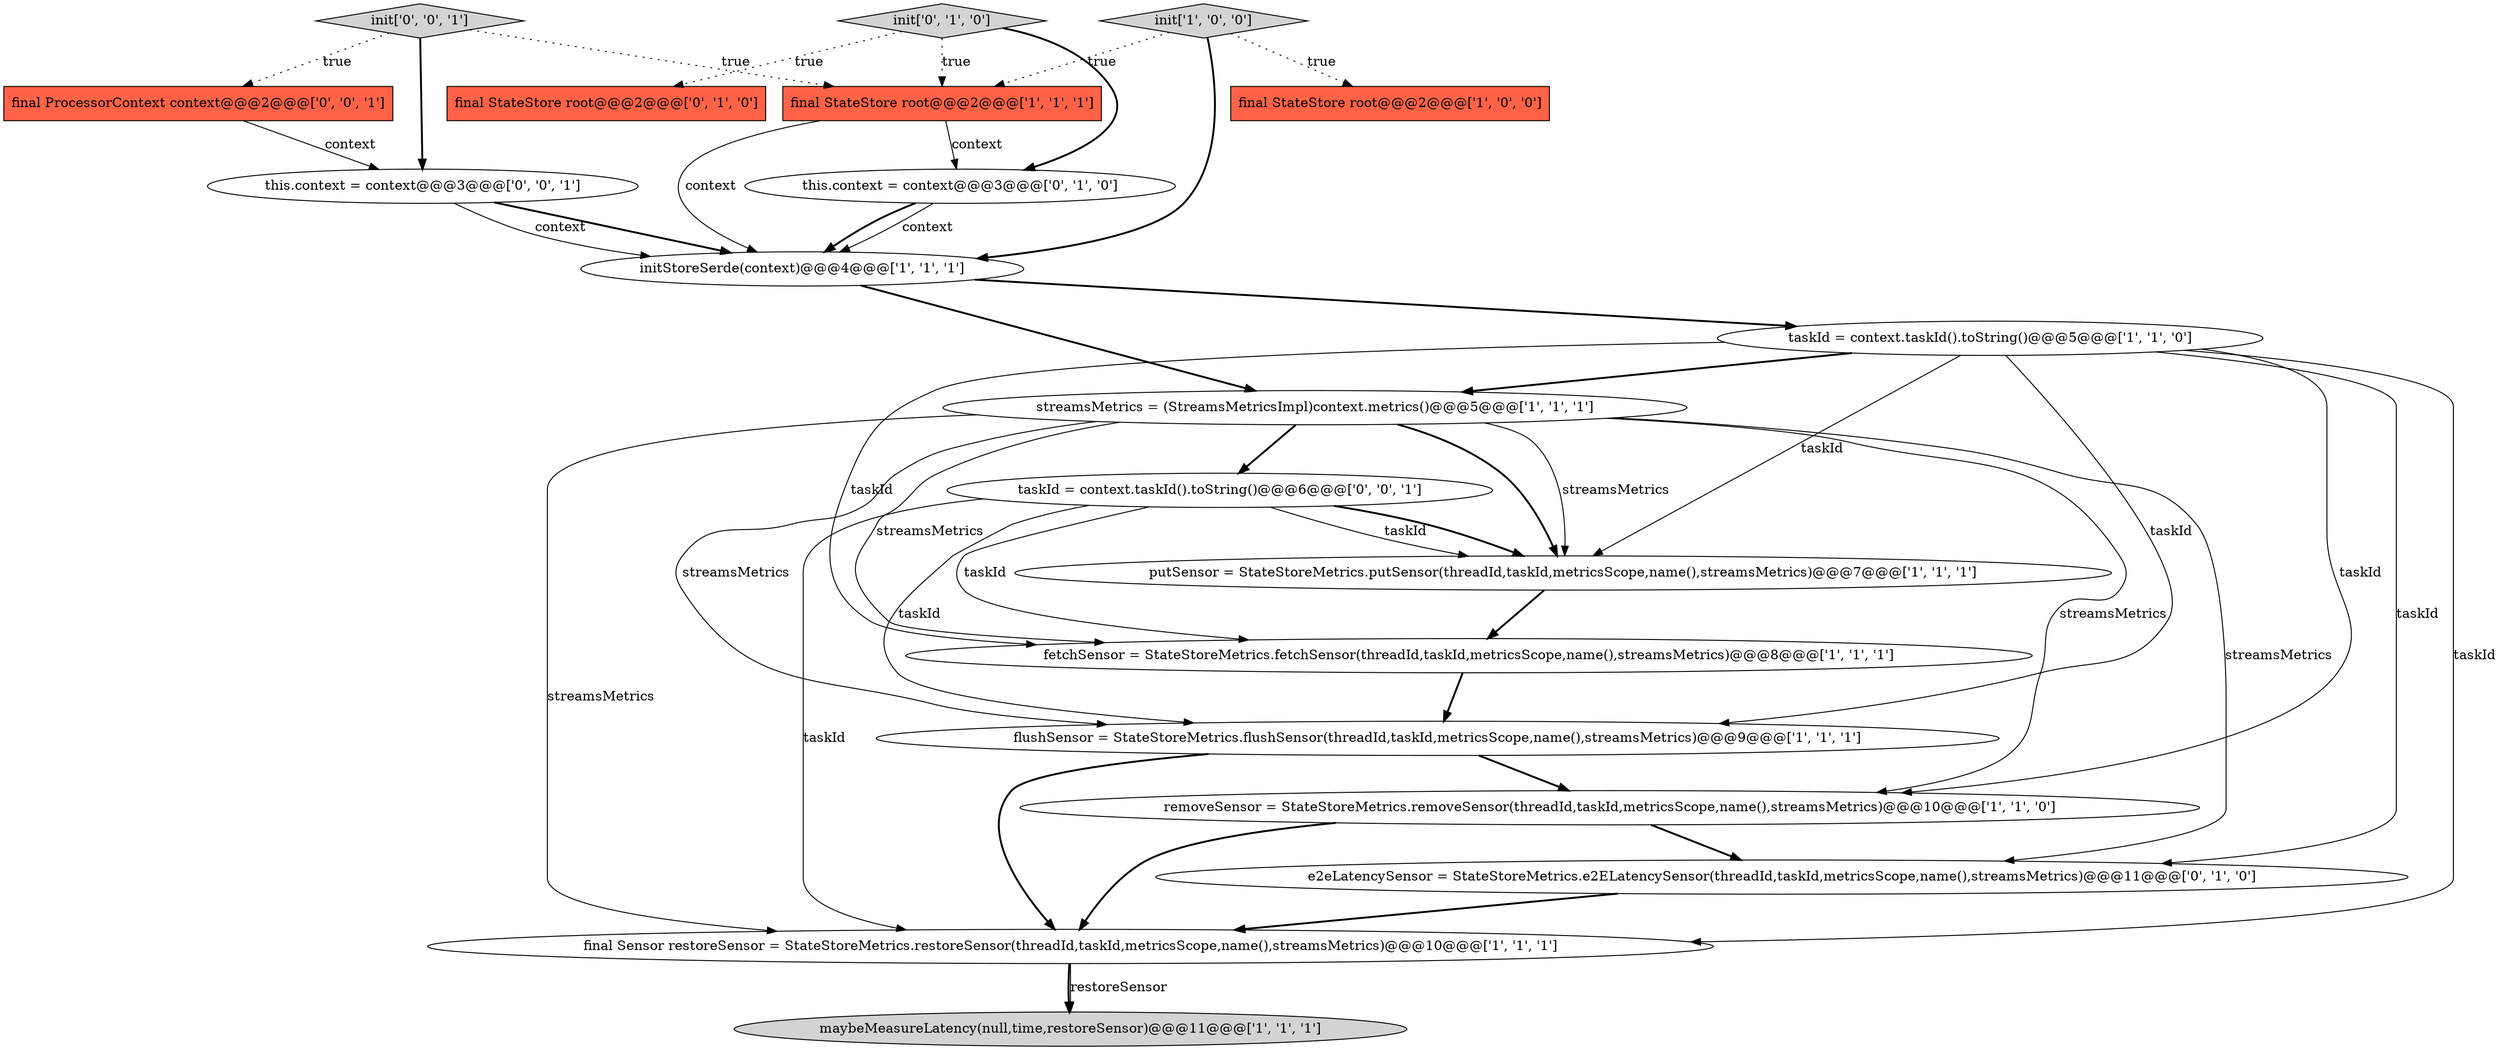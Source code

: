 digraph {
6 [style = filled, label = "fetchSensor = StateStoreMetrics.fetchSensor(threadId,taskId,metricsScope,name(),streamsMetrics)@@@8@@@['1', '1', '1']", fillcolor = white, shape = ellipse image = "AAA0AAABBB1BBB"];
0 [style = filled, label = "initStoreSerde(context)@@@4@@@['1', '1', '1']", fillcolor = white, shape = ellipse image = "AAA0AAABBB1BBB"];
3 [style = filled, label = "maybeMeasureLatency(null,time,restoreSensor)@@@11@@@['1', '1', '1']", fillcolor = lightgray, shape = ellipse image = "AAA0AAABBB1BBB"];
10 [style = filled, label = "final StateStore root@@@2@@@['1', '1', '1']", fillcolor = tomato, shape = box image = "AAA0AAABBB1BBB"];
15 [style = filled, label = "this.context = context@@@3@@@['0', '1', '0']", fillcolor = white, shape = ellipse image = "AAA1AAABBB2BBB"];
16 [style = filled, label = "this.context = context@@@3@@@['0', '0', '1']", fillcolor = white, shape = ellipse image = "AAA0AAABBB3BBB"];
17 [style = filled, label = "taskId = context.taskId().toString()@@@6@@@['0', '0', '1']", fillcolor = white, shape = ellipse image = "AAA0AAABBB3BBB"];
12 [style = filled, label = "final StateStore root@@@2@@@['0', '1', '0']", fillcolor = tomato, shape = box image = "AAA0AAABBB2BBB"];
7 [style = filled, label = "final Sensor restoreSensor = StateStoreMetrics.restoreSensor(threadId,taskId,metricsScope,name(),streamsMetrics)@@@10@@@['1', '1', '1']", fillcolor = white, shape = ellipse image = "AAA0AAABBB1BBB"];
18 [style = filled, label = "final ProcessorContext context@@@2@@@['0', '0', '1']", fillcolor = tomato, shape = box image = "AAA0AAABBB3BBB"];
9 [style = filled, label = "final StateStore root@@@2@@@['1', '0', '0']", fillcolor = tomato, shape = box image = "AAA0AAABBB1BBB"];
8 [style = filled, label = "removeSensor = StateStoreMetrics.removeSensor(threadId,taskId,metricsScope,name(),streamsMetrics)@@@10@@@['1', '1', '0']", fillcolor = white, shape = ellipse image = "AAA0AAABBB1BBB"];
13 [style = filled, label = "e2eLatencySensor = StateStoreMetrics.e2ELatencySensor(threadId,taskId,metricsScope,name(),streamsMetrics)@@@11@@@['0', '1', '0']", fillcolor = white, shape = ellipse image = "AAA1AAABBB2BBB"];
19 [style = filled, label = "init['0', '0', '1']", fillcolor = lightgray, shape = diamond image = "AAA0AAABBB3BBB"];
14 [style = filled, label = "init['0', '1', '0']", fillcolor = lightgray, shape = diamond image = "AAA0AAABBB2BBB"];
11 [style = filled, label = "streamsMetrics = (StreamsMetricsImpl)context.metrics()@@@5@@@['1', '1', '1']", fillcolor = white, shape = ellipse image = "AAA0AAABBB1BBB"];
1 [style = filled, label = "putSensor = StateStoreMetrics.putSensor(threadId,taskId,metricsScope,name(),streamsMetrics)@@@7@@@['1', '1', '1']", fillcolor = white, shape = ellipse image = "AAA0AAABBB1BBB"];
2 [style = filled, label = "taskId = context.taskId().toString()@@@5@@@['1', '1', '0']", fillcolor = white, shape = ellipse image = "AAA0AAABBB1BBB"];
4 [style = filled, label = "init['1', '0', '0']", fillcolor = lightgray, shape = diamond image = "AAA0AAABBB1BBB"];
5 [style = filled, label = "flushSensor = StateStoreMetrics.flushSensor(threadId,taskId,metricsScope,name(),streamsMetrics)@@@9@@@['1', '1', '1']", fillcolor = white, shape = ellipse image = "AAA0AAABBB1BBB"];
17->7 [style = solid, label="taskId"];
2->8 [style = solid, label="taskId"];
10->15 [style = solid, label="context"];
11->1 [style = solid, label="streamsMetrics"];
5->8 [style = bold, label=""];
13->7 [style = bold, label=""];
2->6 [style = solid, label="taskId"];
2->11 [style = bold, label=""];
11->8 [style = solid, label="streamsMetrics"];
11->5 [style = solid, label="streamsMetrics"];
4->10 [style = dotted, label="true"];
16->0 [style = bold, label=""];
11->1 [style = bold, label=""];
19->10 [style = dotted, label="true"];
11->17 [style = bold, label=""];
1->6 [style = bold, label=""];
0->11 [style = bold, label=""];
14->12 [style = dotted, label="true"];
11->13 [style = solid, label="streamsMetrics"];
11->6 [style = solid, label="streamsMetrics"];
7->3 [style = bold, label=""];
19->16 [style = bold, label=""];
11->7 [style = solid, label="streamsMetrics"];
15->0 [style = bold, label=""];
10->0 [style = solid, label="context"];
15->0 [style = solid, label="context"];
2->13 [style = solid, label="taskId"];
8->13 [style = bold, label=""];
17->5 [style = solid, label="taskId"];
6->5 [style = bold, label=""];
2->7 [style = solid, label="taskId"];
16->0 [style = solid, label="context"];
17->1 [style = solid, label="taskId"];
14->10 [style = dotted, label="true"];
8->7 [style = bold, label=""];
4->9 [style = dotted, label="true"];
2->5 [style = solid, label="taskId"];
0->2 [style = bold, label=""];
2->1 [style = solid, label="taskId"];
14->15 [style = bold, label=""];
18->16 [style = solid, label="context"];
5->7 [style = bold, label=""];
17->6 [style = solid, label="taskId"];
4->0 [style = bold, label=""];
17->1 [style = bold, label=""];
19->18 [style = dotted, label="true"];
7->3 [style = solid, label="restoreSensor"];
}
